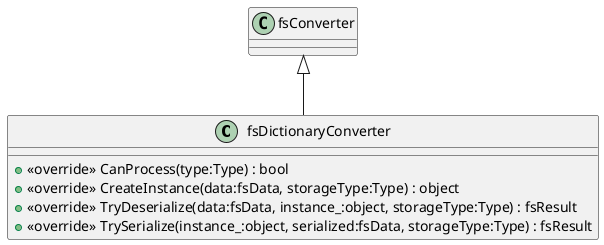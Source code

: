 @startuml
class fsDictionaryConverter {
    + <<override>> CanProcess(type:Type) : bool
    + <<override>> CreateInstance(data:fsData, storageType:Type) : object
    + <<override>> TryDeserialize(data:fsData, instance_:object, storageType:Type) : fsResult
    + <<override>> TrySerialize(instance_:object, serialized:fsData, storageType:Type) : fsResult
}
fsConverter <|-- fsDictionaryConverter
@enduml
